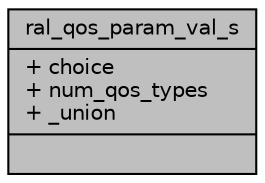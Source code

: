 digraph "ral_qos_param_val_s"
{
 // LATEX_PDF_SIZE
  edge [fontname="Helvetica",fontsize="10",labelfontname="Helvetica",labelfontsize="10"];
  node [fontname="Helvetica",fontsize="10",shape=record];
  Node1 [label="{ral_qos_param_val_s\n|+ choice\l+ num_qos_types\l+ _union\l|}",height=0.2,width=0.4,color="black", fillcolor="grey75", style="filled", fontcolor="black",tooltip=" "];
}

